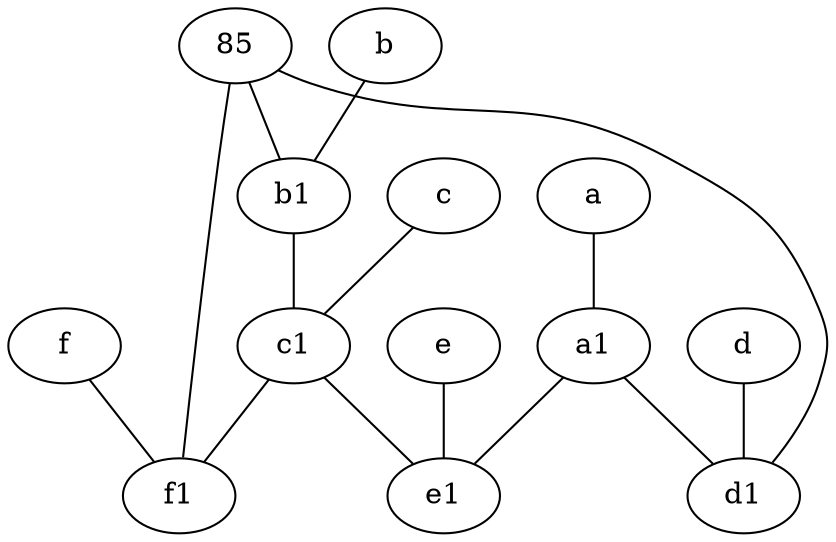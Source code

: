 graph {
	node [labelfontsize=50]
	c1 [labelfontsize=50 pos="4.5,3!"]
	b1 [labelfontsize=50 pos="9,4!"]
	85 [labelfontsize=50]
	c [labelfontsize=50 pos="4.5,2!"]
	d [labelfontsize=50 pos="2,5!"]
	f1 [labelfontsize=50 pos="3,8!"]
	b [labelfontsize=50 pos="10,4!"]
	a [labelfontsize=50 pos="8,2!"]
	e1 [labelfontsize=50 pos="7,7!"]
	d1 [labelfontsize=50 pos="3,5!"]
	f [labelfontsize=50 pos="3,9!"]
	e [labelfontsize=50 pos="7,9!"]
	a1 [labelfontsize=50 pos="8,3!"]
	c1 -- f1
	b1 -- c1
	a1 -- d1
	85 -- f1
	a -- a1
	f -- f1
	c1 -- e1
	b -- b1
	c -- c1
	d -- d1
	85 -- d1
	e -- e1
	a1 -- e1
	85 -- b1
}
